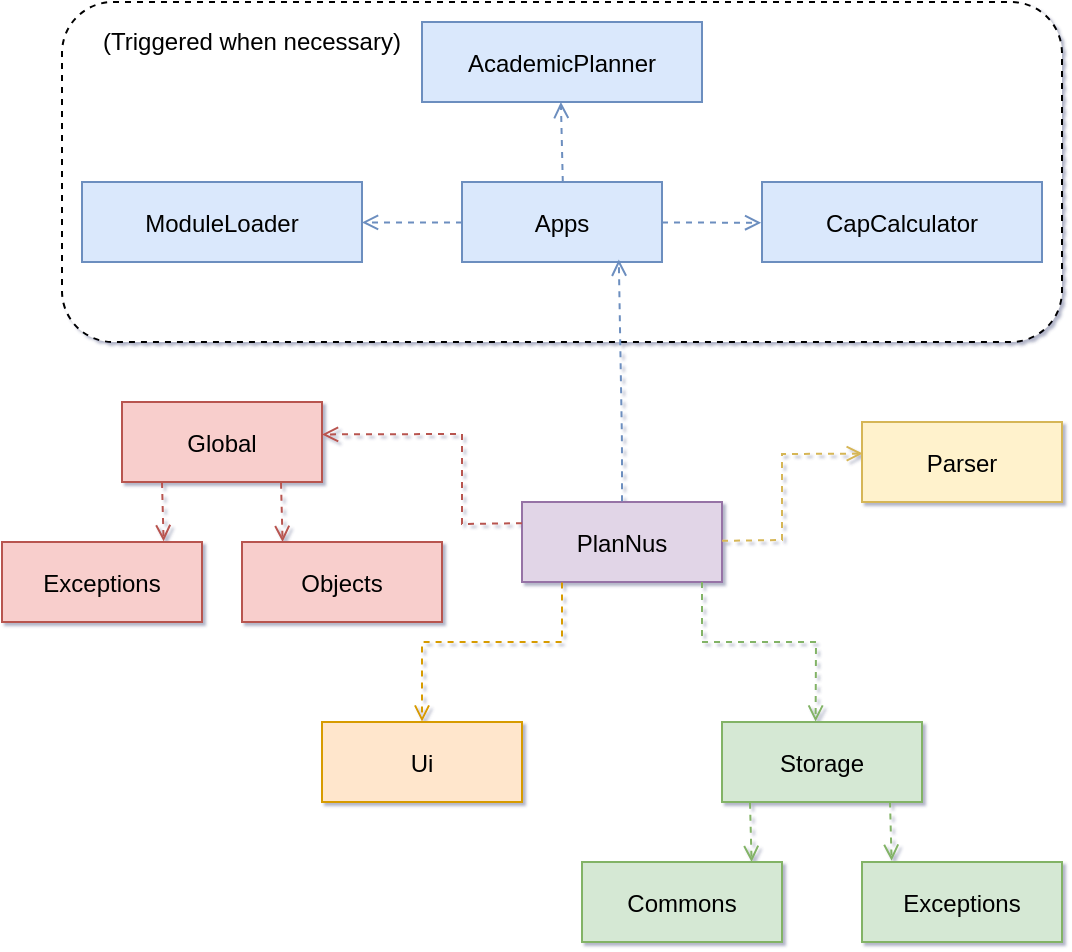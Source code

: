<mxfile version="13.8.6" type="device"><diagram id="kgpKYQtTHZ0yAKxKKP6v" name="Page-1"><mxGraphModel dx="1038" dy="523" grid="1" gridSize="10" guides="1" tooltips="1" connect="1" arrows="1" fold="1" page="1" pageScale="1" pageWidth="850" pageHeight="1100" math="0" shadow="1"><root><mxCell id="0"/><mxCell id="1" parent="0"/><mxCell id="0E_JqEHjbEwpIhDDtL98-1" value="" style="rounded=1;whiteSpace=wrap;html=1;dashed=1;" vertex="1" parent="1"><mxGeometry x="110" y="40" width="500" height="170" as="geometry"/></mxCell><mxCell id="3nuBFxr9cyL0pnOWT2aG-1" value="PlanNus" style="shape=umlLifeline;perimeter=lifelinePerimeter;container=1;collapsible=0;recursiveResize=0;rounded=0;shadow=0;strokeWidth=1;fillColor=#e1d5e7;strokeColor=#9673a6;" parent="1" vertex="1"><mxGeometry x="340" y="290" width="100" height="40" as="geometry"/></mxCell><mxCell id="BHPl92TSrXTdALO3BAzw-1" value="Ui" style="shape=umlLifeline;perimeter=lifelinePerimeter;container=1;collapsible=0;recursiveResize=0;rounded=0;shadow=0;strokeWidth=1;fillColor=#ffe6cc;strokeColor=#d79b00;" parent="1" vertex="1"><mxGeometry x="240" y="400" width="100" height="40" as="geometry"/></mxCell><mxCell id="BHPl92TSrXTdALO3BAzw-2" value="Global" style="shape=umlLifeline;perimeter=lifelinePerimeter;container=1;collapsible=0;recursiveResize=0;rounded=0;shadow=0;strokeWidth=1;fillColor=#f8cecc;strokeColor=#b85450;" parent="1" vertex="1"><mxGeometry x="140" y="240" width="100" height="40" as="geometry"/></mxCell><mxCell id="BHPl92TSrXTdALO3BAzw-3" value="Parser" style="shape=umlLifeline;perimeter=lifelinePerimeter;container=1;collapsible=0;recursiveResize=0;rounded=0;shadow=0;strokeWidth=1;fillColor=#fff2cc;strokeColor=#d6b656;" parent="1" vertex="1"><mxGeometry x="510" y="250" width="100" height="40" as="geometry"/></mxCell><mxCell id="BHPl92TSrXTdALO3BAzw-4" value="Storage" style="shape=umlLifeline;perimeter=lifelinePerimeter;container=1;collapsible=0;recursiveResize=0;rounded=0;shadow=0;strokeWidth=1;fillColor=#d5e8d4;strokeColor=#82b366;" parent="1" vertex="1"><mxGeometry x="440" y="400" width="100" height="40" as="geometry"/></mxCell><mxCell id="BHPl92TSrXTdALO3BAzw-5" value="" style="endArrow=open;html=1;entryX=1;entryY=0.405;entryDx=0;entryDy=0;entryPerimeter=0;fillColor=#f8cecc;strokeColor=#b85450;dashed=1;endFill=0;rounded=0;exitX=0;exitY=0.265;exitDx=0;exitDy=0;exitPerimeter=0;" parent="1" source="3nuBFxr9cyL0pnOWT2aG-1" target="BHPl92TSrXTdALO3BAzw-2" edge="1"><mxGeometry width="50" height="50" relative="1" as="geometry"><mxPoint x="350" y="290" as="sourcePoint"/><mxPoint x="240" y="90" as="targetPoint"/><Array as="points"><mxPoint x="310" y="301"/><mxPoint x="310" y="256"/></Array></mxGeometry></mxCell><mxCell id="BHPl92TSrXTdALO3BAzw-6" value="" style="endArrow=open;html=1;exitX=0.2;exitY=1.005;exitDx=0;exitDy=0;exitPerimeter=0;entryX=0.5;entryY=-0.005;entryDx=0;entryDy=0;entryPerimeter=0;fillColor=#ffe6cc;strokeColor=#d79b00;dashed=1;endFill=0;rounded=0;" parent="1" source="3nuBFxr9cyL0pnOWT2aG-1" target="BHPl92TSrXTdALO3BAzw-1" edge="1"><mxGeometry width="50" height="50" relative="1" as="geometry"><mxPoint x="369.6" y="90.0" as="sourcePoint"/><mxPoint x="230.4" y="201.2" as="targetPoint"/><Array as="points"><mxPoint x="360" y="360"/><mxPoint x="290" y="360"/></Array></mxGeometry></mxCell><mxCell id="BHPl92TSrXTdALO3BAzw-7" value="" style="endArrow=open;html=1;entryX=0.004;entryY=0.395;entryDx=0;entryDy=0;entryPerimeter=0;fillColor=#fff2cc;strokeColor=#d6b656;dashed=1;endFill=0;rounded=0;exitX=1;exitY=0.485;exitDx=0;exitDy=0;exitPerimeter=0;" parent="1" source="3nuBFxr9cyL0pnOWT2aG-1" target="BHPl92TSrXTdALO3BAzw-3" edge="1"><mxGeometry width="50" height="50" relative="1" as="geometry"><mxPoint x="430" y="90" as="sourcePoint"/><mxPoint x="380" y="200.0" as="targetPoint"/><Array as="points"><mxPoint x="470" y="309"/><mxPoint x="470" y="266"/></Array></mxGeometry></mxCell><mxCell id="BHPl92TSrXTdALO3BAzw-8" value="" style="endArrow=open;html=1;entryX=0.468;entryY=-0.005;entryDx=0;entryDy=0;entryPerimeter=0;fillColor=#d5e8d4;strokeColor=#82b366;dashed=1;endFill=0;rounded=0;exitX=0.9;exitY=1;exitDx=0;exitDy=0;exitPerimeter=0;" parent="1" source="3nuBFxr9cyL0pnOWT2aG-1" target="BHPl92TSrXTdALO3BAzw-4" edge="1"><mxGeometry width="50" height="50" relative="1" as="geometry"><mxPoint x="560" y="90" as="sourcePoint"/><mxPoint x="599.6" y="199.8" as="targetPoint"/><Array as="points"><mxPoint x="430" y="360"/><mxPoint x="487" y="360"/></Array></mxGeometry></mxCell><mxCell id="BHPl92TSrXTdALO3BAzw-10" value="" style="endArrow=open;html=1;dashed=1;exitX=1;exitY=0.505;exitDx=0;exitDy=0;exitPerimeter=0;endFill=0;fillColor=#dae8fc;strokeColor=#6c8ebf;entryX=-0.003;entryY=0.51;entryDx=0;entryDy=0;entryPerimeter=0;" parent="1" source="BHPl92TSrXTdALO3BAzw-9" edge="1" target="BHPl92TSrXTdALO3BAzw-16"><mxGeometry width="50" height="50" relative="1" as="geometry"><mxPoint x="400" y="160" as="sourcePoint"/><mxPoint x="460" y="110" as="targetPoint"/></mxGeometry></mxCell><mxCell id="BHPl92TSrXTdALO3BAzw-11" value="" style="endArrow=open;html=1;dashed=1;exitX=0;exitY=0.505;exitDx=0;exitDy=0;exitPerimeter=0;endFill=0;fillColor=#dae8fc;strokeColor=#6c8ebf;entryX=1;entryY=0.505;entryDx=0;entryDy=0;entryPerimeter=0;" parent="1" source="BHPl92TSrXTdALO3BAzw-9" edge="1" target="BHPl92TSrXTdALO3BAzw-17"><mxGeometry width="50" height="50" relative="1" as="geometry"><mxPoint x="280.0" y="100" as="sourcePoint"/><mxPoint x="260" y="110" as="targetPoint"/></mxGeometry></mxCell><mxCell id="BHPl92TSrXTdALO3BAzw-13" value="AcademicPlanner" style="shape=umlLifeline;perimeter=lifelinePerimeter;container=1;collapsible=0;recursiveResize=0;rounded=0;shadow=0;strokeWidth=1;fillColor=#dae8fc;strokeColor=#6c8ebf;" parent="1" vertex="1"><mxGeometry x="290" y="50" width="140" height="40" as="geometry"/></mxCell><mxCell id="BHPl92TSrXTdALO3BAzw-16" value="CapCalculator" style="shape=umlLifeline;perimeter=lifelinePerimeter;container=1;collapsible=0;recursiveResize=0;rounded=0;shadow=0;strokeWidth=1;fillColor=#dae8fc;strokeColor=#6c8ebf;" parent="1" vertex="1"><mxGeometry x="460" y="130" width="140" height="40" as="geometry"/></mxCell><mxCell id="BHPl92TSrXTdALO3BAzw-17" value="ModuleLoader" style="shape=umlLifeline;perimeter=lifelinePerimeter;container=1;collapsible=0;recursiveResize=0;rounded=0;shadow=0;strokeWidth=1;fillColor=#dae8fc;strokeColor=#6c8ebf;" parent="1" vertex="1"><mxGeometry x="120" y="130" width="140" height="40" as="geometry"/></mxCell><mxCell id="BHPl92TSrXTdALO3BAzw-18" value="Commons" style="shape=umlLifeline;perimeter=lifelinePerimeter;container=1;collapsible=0;recursiveResize=0;rounded=0;shadow=0;strokeWidth=1;fillColor=#d5e8d4;strokeColor=#82b366;" parent="1" vertex="1"><mxGeometry x="370" y="470" width="100" height="40" as="geometry"/></mxCell><mxCell id="BHPl92TSrXTdALO3BAzw-19" value="Exceptions" style="shape=umlLifeline;perimeter=lifelinePerimeter;container=1;collapsible=0;recursiveResize=0;rounded=0;shadow=0;strokeWidth=1;fillColor=#d5e8d4;strokeColor=#82b366;" parent="1" vertex="1"><mxGeometry x="510" y="470" width="100" height="40" as="geometry"/></mxCell><mxCell id="BHPl92TSrXTdALO3BAzw-20" value="" style="endArrow=open;html=1;dashed=1;exitX=0.84;exitY=0.995;exitDx=0;exitDy=0;exitPerimeter=0;entryX=0.148;entryY=-0.015;entryDx=0;entryDy=0;entryPerimeter=0;fillColor=#d5e8d4;strokeColor=#82b366;endFill=0;" parent="1" source="BHPl92TSrXTdALO3BAzw-4" target="BHPl92TSrXTdALO3BAzw-19" edge="1"><mxGeometry width="50" height="50" relative="1" as="geometry"><mxPoint x="560" y="445" as="sourcePoint"/><mxPoint x="526" y="472" as="targetPoint"/></mxGeometry></mxCell><mxCell id="BHPl92TSrXTdALO3BAzw-21" value="" style="endArrow=open;html=1;dashed=1;exitX=0.84;exitY=0.995;exitDx=0;exitDy=0;exitPerimeter=0;entryX=0.148;entryY=-0.015;entryDx=0;entryDy=0;entryPerimeter=0;fillColor=#d5e8d4;strokeColor=#82b366;endFill=0;" parent="1" edge="1"><mxGeometry width="50" height="50" relative="1" as="geometry"><mxPoint x="454" y="440.4" as="sourcePoint"/><mxPoint x="454.8" y="470.0" as="targetPoint"/></mxGeometry></mxCell><mxCell id="BHPl92TSrXTdALO3BAzw-22" value="Exceptions" style="shape=umlLifeline;perimeter=lifelinePerimeter;container=1;collapsible=0;recursiveResize=0;rounded=0;shadow=0;strokeWidth=1;fillColor=#f8cecc;strokeColor=#b85450;" parent="1" vertex="1"><mxGeometry x="80" y="310" width="100" height="40" as="geometry"/></mxCell><mxCell id="BHPl92TSrXTdALO3BAzw-23" value="Objects" style="shape=umlLifeline;perimeter=lifelinePerimeter;container=1;collapsible=0;recursiveResize=0;rounded=0;shadow=0;strokeWidth=1;fillColor=#f8cecc;strokeColor=#b85450;" parent="1" vertex="1"><mxGeometry x="200" y="310" width="100" height="40" as="geometry"/></mxCell><mxCell id="BHPl92TSrXTdALO3BAzw-24" value="" style="endArrow=open;html=1;dashed=1;exitX=0.84;exitY=0.995;exitDx=0;exitDy=0;exitPerimeter=0;entryX=0.148;entryY=-0.015;entryDx=0;entryDy=0;entryPerimeter=0;fillColor=#f8cecc;strokeColor=#b85450;endFill=0;" parent="1" edge="1"><mxGeometry width="50" height="50" relative="1" as="geometry"><mxPoint x="160" y="280" as="sourcePoint"/><mxPoint x="160.8" y="309.6" as="targetPoint"/></mxGeometry></mxCell><mxCell id="BHPl92TSrXTdALO3BAzw-25" value="" style="endArrow=open;html=1;dashed=1;exitX=0.84;exitY=0.995;exitDx=0;exitDy=0;exitPerimeter=0;entryX=0.148;entryY=-0.015;entryDx=0;entryDy=0;entryPerimeter=0;fillColor=#f8cecc;strokeColor=#b85450;endFill=0;" parent="1" edge="1"><mxGeometry width="50" height="50" relative="1" as="geometry"><mxPoint x="219.5" y="280.4" as="sourcePoint"/><mxPoint x="220.3" y="310.0" as="targetPoint"/></mxGeometry></mxCell><mxCell id="0E_JqEHjbEwpIhDDtL98-3" value="(Triggered when necessary)" style="text;html=1;strokeColor=none;fillColor=none;align=center;verticalAlign=middle;whiteSpace=wrap;rounded=0;dashed=1;" vertex="1" parent="1"><mxGeometry x="120" y="50" width="170" height="20" as="geometry"/></mxCell><mxCell id="BHPl92TSrXTdALO3BAzw-9" value="Apps" style="shape=umlLifeline;perimeter=lifelinePerimeter;container=1;collapsible=0;recursiveResize=0;rounded=0;shadow=0;strokeWidth=1;fillColor=#dae8fc;strokeColor=#6c8ebf;" parent="1" vertex="1"><mxGeometry x="310" y="130" width="100" height="40" as="geometry"/></mxCell><mxCell id="0E_JqEHjbEwpIhDDtL98-4" value="" style="endArrow=open;html=1;dashed=1;endFill=0;fillColor=#dae8fc;strokeColor=#6c8ebf;entryX=0.496;entryY=1;entryDx=0;entryDy=0;entryPerimeter=0;exitX=0.504;exitY=0;exitDx=0;exitDy=0;exitPerimeter=0;" edge="1" parent="1" source="BHPl92TSrXTdALO3BAzw-9" target="BHPl92TSrXTdALO3BAzw-13"><mxGeometry width="50" height="50" relative="1" as="geometry"><mxPoint x="359" y="158" as="sourcePoint"/><mxPoint x="359.9" y="169" as="targetPoint"/></mxGeometry></mxCell><mxCell id="0E_JqEHjbEwpIhDDtL98-5" value="" style="endArrow=open;html=1;exitX=0.5;exitY=-0.01;exitDx=0;exitDy=0;exitPerimeter=0;entryX=0.784;entryY=0.97;entryDx=0;entryDy=0;entryPerimeter=0;fillColor=#dae8fc;strokeColor=#6c8ebf;dashed=1;endFill=0;" edge="1" parent="1" source="3nuBFxr9cyL0pnOWT2aG-1" target="BHPl92TSrXTdALO3BAzw-9"><mxGeometry width="50" height="50" relative="1" as="geometry"><mxPoint x="390" y="290" as="sourcePoint"/><mxPoint x="389" y="172" as="targetPoint"/><Array as="points"><mxPoint x="390" y="260"/></Array></mxGeometry></mxCell></root></mxGraphModel></diagram></mxfile>